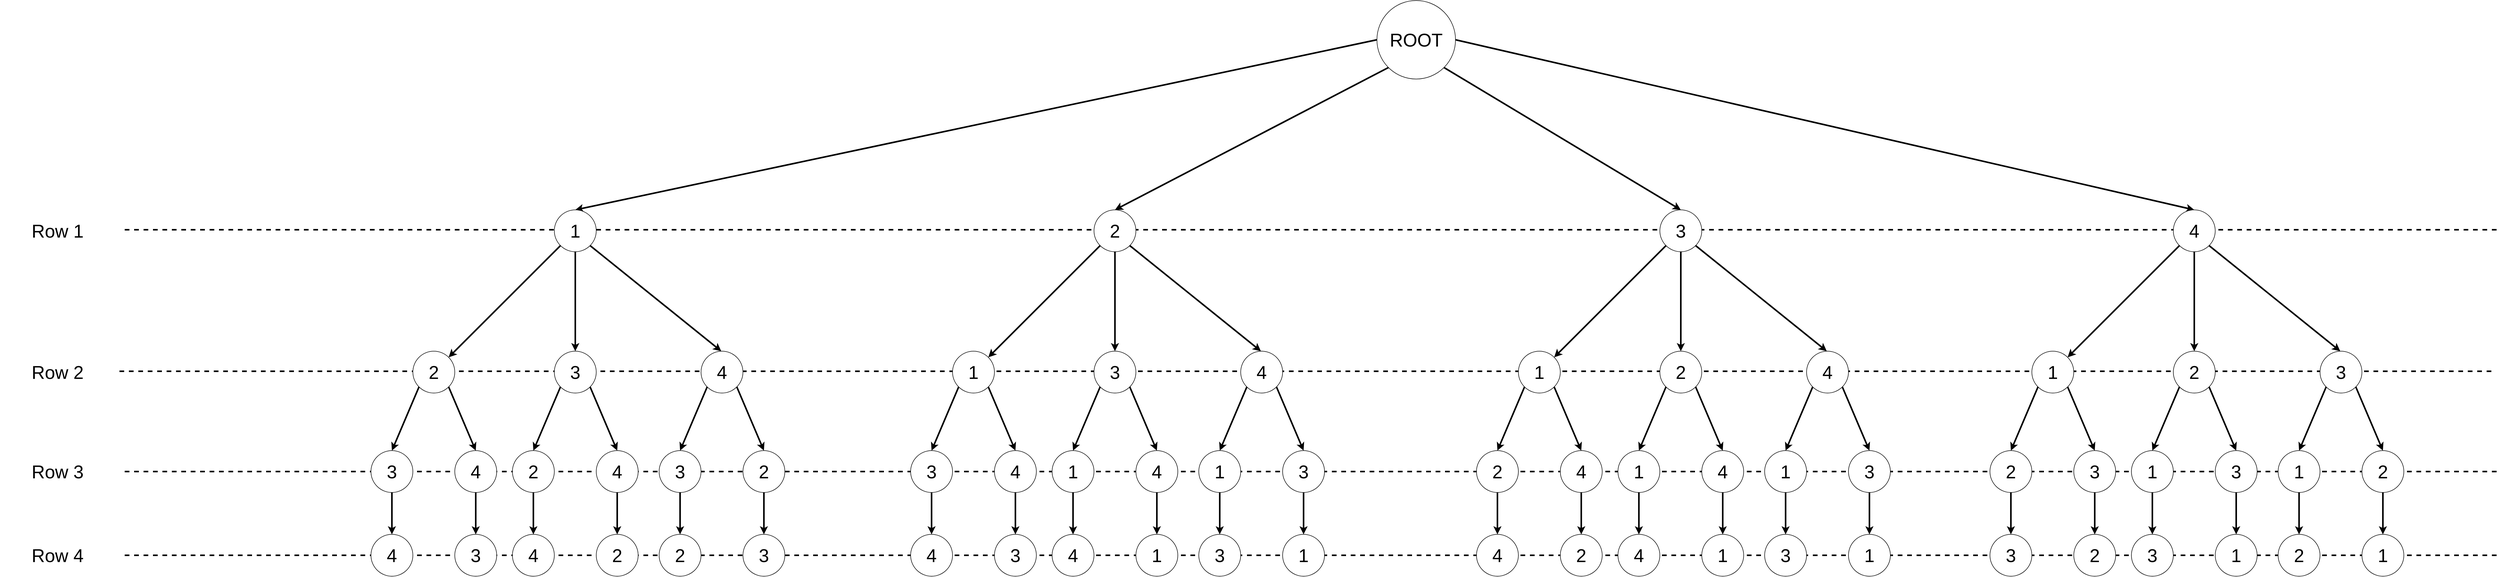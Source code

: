 <mxfile version="15.0.6" type="github">
  <diagram id="zNYDLqkDbU4kf4VKf8JR" name="Page-1">
    <mxGraphModel dx="4525" dy="2548" grid="1" gridSize="10" guides="1" tooltips="1" connect="1" arrows="1" fold="1" page="1" pageScale="1" pageWidth="850" pageHeight="1100" math="0" shadow="0">
      <root>
        <mxCell id="0" />
        <mxCell id="1" parent="0" />
        <mxCell id="mJbxCkgHBfYPzWmktXoz-30" value="" style="endArrow=classic;html=1;strokeColor=#000000;strokeWidth=3;entryX=1;entryY=0;entryDx=0;entryDy=0;exitX=0;exitY=1;exitDx=0;exitDy=0;fontStyle=0" edge="1" parent="1" source="mJbxCkgHBfYPzWmktXoz-2" target="mJbxCkgHBfYPzWmktXoz-22">
          <mxGeometry width="50" height="50" relative="1" as="geometry">
            <mxPoint x="-1200" y="330" as="sourcePoint" />
            <mxPoint x="-1260" y="350" as="targetPoint" />
          </mxGeometry>
        </mxCell>
        <mxCell id="mJbxCkgHBfYPzWmktXoz-211" value="" style="edgeStyle=orthogonalEdgeStyle;rounded=0;sketch=0;jumpStyle=none;orthogonalLoop=1;jettySize=auto;html=1;fontSize=25;strokeColor=#000000;strokeWidth=3;fontStyle=0" edge="1" parent="1" source="mJbxCkgHBfYPzWmktXoz-106" target="mJbxCkgHBfYPzWmktXoz-210">
          <mxGeometry relative="1" as="geometry" />
        </mxCell>
        <mxCell id="mJbxCkgHBfYPzWmktXoz-213" value="" style="edgeStyle=orthogonalEdgeStyle;rounded=0;sketch=0;jumpStyle=none;orthogonalLoop=1;jettySize=auto;html=1;fontSize=25;strokeColor=#000000;strokeWidth=3;fontStyle=0" edge="1" parent="1" source="mJbxCkgHBfYPzWmktXoz-107" target="mJbxCkgHBfYPzWmktXoz-212">
          <mxGeometry relative="1" as="geometry" />
        </mxCell>
        <mxCell id="mJbxCkgHBfYPzWmktXoz-108" value="" style="endArrow=classic;html=1;strokeColor=#000000;strokeWidth=3;entryX=0.5;entryY=0;entryDx=0;entryDy=0;exitX=0;exitY=1;exitDx=0;exitDy=0;fontStyle=0" edge="1" parent="1" source="mJbxCkgHBfYPzWmktXoz-22" target="mJbxCkgHBfYPzWmktXoz-106">
          <mxGeometry width="50" height="50" relative="1" as="geometry">
            <mxPoint x="-1178.284" y="328.284" as="sourcePoint" />
            <mxPoint x="-1431.716" y="541.716" as="targetPoint" />
          </mxGeometry>
        </mxCell>
        <mxCell id="mJbxCkgHBfYPzWmktXoz-109" value="" style="endArrow=classic;html=1;strokeColor=#000000;strokeWidth=3;entryX=0.5;entryY=0;entryDx=0;entryDy=0;exitX=1;exitY=1;exitDx=0;exitDy=0;fontStyle=0" edge="1" parent="1" source="mJbxCkgHBfYPzWmktXoz-22">
          <mxGeometry width="50" height="50" relative="1" as="geometry">
            <mxPoint x="-1338.284" y="588.284" as="sourcePoint" />
            <mxPoint x="-1390" y="710" as="targetPoint" />
          </mxGeometry>
        </mxCell>
        <mxCell id="mJbxCkgHBfYPzWmktXoz-215" value="" style="edgeStyle=orthogonalEdgeStyle;rounded=0;sketch=0;jumpStyle=none;orthogonalLoop=1;jettySize=auto;html=1;fontSize=25;strokeColor=#000000;strokeWidth=3;fontStyle=0" edge="1" parent="1" source="mJbxCkgHBfYPzWmktXoz-112" target="mJbxCkgHBfYPzWmktXoz-214">
          <mxGeometry relative="1" as="geometry" />
        </mxCell>
        <mxCell id="mJbxCkgHBfYPzWmktXoz-217" value="" style="edgeStyle=orthogonalEdgeStyle;rounded=0;sketch=0;jumpStyle=none;orthogonalLoop=1;jettySize=auto;html=1;fontSize=25;strokeColor=#000000;strokeWidth=3;fontStyle=0" edge="1" parent="1" source="mJbxCkgHBfYPzWmktXoz-113" target="mJbxCkgHBfYPzWmktXoz-216">
          <mxGeometry relative="1" as="geometry" />
        </mxCell>
        <mxCell id="mJbxCkgHBfYPzWmktXoz-114" value="" style="endArrow=classic;html=1;strokeColor=#000000;strokeWidth=3;entryX=0.5;entryY=0;entryDx=0;entryDy=0;exitX=0;exitY=1;exitDx=0;exitDy=0;fontStyle=0" edge="1" parent="1" source="mJbxCkgHBfYPzWmktXoz-111" target="mJbxCkgHBfYPzWmktXoz-112">
          <mxGeometry width="50" height="50" relative="1" as="geometry">
            <mxPoint x="-908.284" y="328.284" as="sourcePoint" />
            <mxPoint x="-1161.716" y="541.716" as="targetPoint" />
          </mxGeometry>
        </mxCell>
        <mxCell id="mJbxCkgHBfYPzWmktXoz-115" value="" style="endArrow=classic;html=1;strokeColor=#000000;strokeWidth=3;entryX=0.5;entryY=0;entryDx=0;entryDy=0;exitX=1;exitY=1;exitDx=0;exitDy=0;fontStyle=0" edge="1" parent="1" source="mJbxCkgHBfYPzWmktXoz-111">
          <mxGeometry width="50" height="50" relative="1" as="geometry">
            <mxPoint x="-1068.284" y="588.284" as="sourcePoint" />
            <mxPoint x="-1120" y="710" as="targetPoint" />
          </mxGeometry>
        </mxCell>
        <mxCell id="mJbxCkgHBfYPzWmktXoz-219" value="" style="edgeStyle=orthogonalEdgeStyle;rounded=0;sketch=0;jumpStyle=none;orthogonalLoop=1;jettySize=auto;html=1;fontSize=25;strokeColor=#000000;strokeWidth=3;fontStyle=0" edge="1" parent="1" source="mJbxCkgHBfYPzWmktXoz-117" target="mJbxCkgHBfYPzWmktXoz-218">
          <mxGeometry relative="1" as="geometry" />
        </mxCell>
        <mxCell id="mJbxCkgHBfYPzWmktXoz-221" value="" style="edgeStyle=orthogonalEdgeStyle;rounded=0;sketch=0;jumpStyle=none;orthogonalLoop=1;jettySize=auto;html=1;fontSize=25;strokeColor=#000000;strokeWidth=3;fontStyle=0" edge="1" parent="1" source="mJbxCkgHBfYPzWmktXoz-118" target="mJbxCkgHBfYPzWmktXoz-220">
          <mxGeometry relative="1" as="geometry" />
        </mxCell>
        <mxCell id="mJbxCkgHBfYPzWmktXoz-119" value="" style="endArrow=classic;html=1;strokeColor=#000000;strokeWidth=3;entryX=0.5;entryY=0;entryDx=0;entryDy=0;exitX=0;exitY=1;exitDx=0;exitDy=0;fontStyle=0" edge="1" parent="1" source="mJbxCkgHBfYPzWmktXoz-116" target="mJbxCkgHBfYPzWmktXoz-117">
          <mxGeometry width="50" height="50" relative="1" as="geometry">
            <mxPoint x="-628.284" y="328.284" as="sourcePoint" />
            <mxPoint x="-881.716" y="541.716" as="targetPoint" />
          </mxGeometry>
        </mxCell>
        <mxCell id="mJbxCkgHBfYPzWmktXoz-120" value="" style="endArrow=classic;html=1;strokeColor=#000000;strokeWidth=3;entryX=0.5;entryY=0;entryDx=0;entryDy=0;exitX=1;exitY=1;exitDx=0;exitDy=0;fontStyle=0" edge="1" parent="1" source="mJbxCkgHBfYPzWmktXoz-116">
          <mxGeometry width="50" height="50" relative="1" as="geometry">
            <mxPoint x="-788.284" y="588.284" as="sourcePoint" />
            <mxPoint x="-840" y="710" as="targetPoint" />
          </mxGeometry>
        </mxCell>
        <mxCell id="mJbxCkgHBfYPzWmktXoz-121" value="" style="endArrow=classic;html=1;strokeColor=#000000;strokeWidth=3;entryX=0.5;entryY=0;entryDx=0;entryDy=0;fontStyle=0" edge="1" parent="1" target="mJbxCkgHBfYPzWmktXoz-111">
          <mxGeometry width="50" height="50" relative="1" as="geometry">
            <mxPoint x="-1200" y="330" as="sourcePoint" />
            <mxPoint x="-1409.996" y="543.436" as="targetPoint" />
          </mxGeometry>
        </mxCell>
        <mxCell id="mJbxCkgHBfYPzWmktXoz-122" value="" style="endArrow=classic;html=1;strokeColor=#000000;strokeWidth=3;entryX=0.5;entryY=0;entryDx=0;entryDy=0;exitX=1;exitY=1;exitDx=0;exitDy=0;fontStyle=0" edge="1" parent="1" source="mJbxCkgHBfYPzWmktXoz-2">
          <mxGeometry width="50" height="50" relative="1" as="geometry">
            <mxPoint x="-921.43" y="330" as="sourcePoint" />
            <mxPoint x="-921.43" y="520" as="targetPoint" />
          </mxGeometry>
        </mxCell>
        <mxCell id="mJbxCkgHBfYPzWmktXoz-206" value="" style="endArrow=classic;html=1;fontSize=25;strokeColor=#000000;strokeWidth=3;exitX=0;exitY=0.5;exitDx=0;exitDy=0;entryX=0.5;entryY=0;entryDx=0;entryDy=0;fontStyle=0" edge="1" parent="1" source="mJbxCkgHBfYPzWmktXoz-1" target="mJbxCkgHBfYPzWmktXoz-2">
          <mxGeometry width="50" height="50" relative="1" as="geometry">
            <mxPoint x="-310" y="70" as="sourcePoint" />
            <mxPoint x="-260" y="20" as="targetPoint" />
          </mxGeometry>
        </mxCell>
        <mxCell id="mJbxCkgHBfYPzWmktXoz-207" value="" style="endArrow=classic;html=1;fontSize=25;strokeColor=#000000;strokeWidth=3;exitX=0;exitY=1;exitDx=0;exitDy=0;entryX=0.5;entryY=0;entryDx=0;entryDy=0;fontStyle=0" edge="1" parent="1" source="mJbxCkgHBfYPzWmktXoz-1" target="mJbxCkgHBfYPzWmktXoz-143">
          <mxGeometry width="50" height="50" relative="1" as="geometry">
            <mxPoint x="330" y="30" as="sourcePoint" />
            <mxPoint x="-1190" y="280" as="targetPoint" />
          </mxGeometry>
        </mxCell>
        <mxCell id="mJbxCkgHBfYPzWmktXoz-208" value="" style="endArrow=classic;html=1;fontSize=25;strokeColor=#000000;strokeWidth=3;exitX=1;exitY=1;exitDx=0;exitDy=0;entryX=0.5;entryY=0;entryDx=0;entryDy=0;fontStyle=0" edge="1" parent="1" source="mJbxCkgHBfYPzWmktXoz-1" target="mJbxCkgHBfYPzWmktXoz-164">
          <mxGeometry width="50" height="50" relative="1" as="geometry">
            <mxPoint x="410" y="40" as="sourcePoint" />
            <mxPoint x="-1110" y="290" as="targetPoint" />
          </mxGeometry>
        </mxCell>
        <mxCell id="mJbxCkgHBfYPzWmktXoz-209" value="" style="endArrow=classic;html=1;fontSize=25;strokeColor=#000000;strokeWidth=3;exitX=1;exitY=0.5;exitDx=0;exitDy=0;entryX=0.5;entryY=0;entryDx=0;entryDy=0;fontStyle=0" edge="1" parent="1" source="mJbxCkgHBfYPzWmktXoz-1" target="mJbxCkgHBfYPzWmktXoz-184">
          <mxGeometry width="50" height="50" relative="1" as="geometry">
            <mxPoint x="520" y="40" as="sourcePoint" />
            <mxPoint x="1360" y="140" as="targetPoint" />
          </mxGeometry>
        </mxCell>
        <mxCell id="mJbxCkgHBfYPzWmktXoz-223" value="" style="edgeStyle=orthogonalEdgeStyle;rounded=0;sketch=0;jumpStyle=none;orthogonalLoop=1;jettySize=auto;html=1;fontSize=25;strokeColor=#000000;strokeWidth=3;fontStyle=0" edge="1" parent="1" source="mJbxCkgHBfYPzWmktXoz-146" target="mJbxCkgHBfYPzWmktXoz-222">
          <mxGeometry relative="1" as="geometry" />
        </mxCell>
        <mxCell id="mJbxCkgHBfYPzWmktXoz-225" value="" style="edgeStyle=orthogonalEdgeStyle;rounded=0;sketch=0;jumpStyle=none;orthogonalLoop=1;jettySize=auto;html=1;fontSize=25;strokeColor=#000000;strokeWidth=3;fontStyle=0" edge="1" parent="1" source="mJbxCkgHBfYPzWmktXoz-147" target="mJbxCkgHBfYPzWmktXoz-224">
          <mxGeometry relative="1" as="geometry" />
        </mxCell>
        <mxCell id="mJbxCkgHBfYPzWmktXoz-227" value="" style="edgeStyle=orthogonalEdgeStyle;rounded=0;sketch=0;jumpStyle=none;orthogonalLoop=1;jettySize=auto;html=1;fontSize=25;strokeColor=#000000;strokeWidth=3;fontStyle=0" edge="1" parent="1" source="mJbxCkgHBfYPzWmktXoz-151" target="mJbxCkgHBfYPzWmktXoz-226">
          <mxGeometry relative="1" as="geometry" />
        </mxCell>
        <mxCell id="mJbxCkgHBfYPzWmktXoz-229" value="" style="edgeStyle=orthogonalEdgeStyle;rounded=0;sketch=0;jumpStyle=none;orthogonalLoop=1;jettySize=auto;html=1;fontSize=25;strokeColor=#000000;strokeWidth=3;fontStyle=0" edge="1" parent="1" source="mJbxCkgHBfYPzWmktXoz-152" target="mJbxCkgHBfYPzWmktXoz-228">
          <mxGeometry relative="1" as="geometry" />
        </mxCell>
        <mxCell id="mJbxCkgHBfYPzWmktXoz-231" value="" style="edgeStyle=orthogonalEdgeStyle;rounded=0;sketch=0;jumpStyle=none;orthogonalLoop=1;jettySize=auto;html=1;fontSize=25;strokeColor=#000000;strokeWidth=3;fontStyle=0" edge="1" parent="1" source="mJbxCkgHBfYPzWmktXoz-156" target="mJbxCkgHBfYPzWmktXoz-230">
          <mxGeometry relative="1" as="geometry" />
        </mxCell>
        <mxCell id="mJbxCkgHBfYPzWmktXoz-233" value="" style="edgeStyle=orthogonalEdgeStyle;rounded=0;sketch=0;jumpStyle=none;orthogonalLoop=1;jettySize=auto;html=1;fontSize=25;strokeColor=#000000;strokeWidth=3;fontStyle=0" edge="1" parent="1" source="mJbxCkgHBfYPzWmktXoz-157" target="mJbxCkgHBfYPzWmktXoz-232">
          <mxGeometry relative="1" as="geometry" />
        </mxCell>
        <mxCell id="mJbxCkgHBfYPzWmktXoz-235" value="" style="edgeStyle=orthogonalEdgeStyle;rounded=0;sketch=0;jumpStyle=none;orthogonalLoop=1;jettySize=auto;html=1;fontSize=25;strokeColor=#000000;strokeWidth=3;fontStyle=0" edge="1" parent="1" source="mJbxCkgHBfYPzWmktXoz-167" target="mJbxCkgHBfYPzWmktXoz-234">
          <mxGeometry relative="1" as="geometry" />
        </mxCell>
        <mxCell id="mJbxCkgHBfYPzWmktXoz-237" value="" style="edgeStyle=orthogonalEdgeStyle;rounded=0;sketch=0;jumpStyle=none;orthogonalLoop=1;jettySize=auto;html=1;fontSize=25;strokeColor=#000000;strokeWidth=3;fontStyle=0" edge="1" parent="1" source="mJbxCkgHBfYPzWmktXoz-168" target="mJbxCkgHBfYPzWmktXoz-236">
          <mxGeometry relative="1" as="geometry" />
        </mxCell>
        <mxCell id="mJbxCkgHBfYPzWmktXoz-239" value="" style="edgeStyle=orthogonalEdgeStyle;rounded=0;sketch=0;jumpStyle=none;orthogonalLoop=1;jettySize=auto;html=1;fontSize=25;strokeColor=#000000;strokeWidth=3;fontStyle=0" edge="1" parent="1" source="mJbxCkgHBfYPzWmktXoz-172" target="mJbxCkgHBfYPzWmktXoz-238">
          <mxGeometry relative="1" as="geometry" />
        </mxCell>
        <mxCell id="mJbxCkgHBfYPzWmktXoz-241" value="" style="edgeStyle=orthogonalEdgeStyle;rounded=0;sketch=0;jumpStyle=none;orthogonalLoop=1;jettySize=auto;html=1;fontSize=25;strokeColor=#000000;strokeWidth=3;fontStyle=0" edge="1" parent="1" source="mJbxCkgHBfYPzWmktXoz-173" target="mJbxCkgHBfYPzWmktXoz-240">
          <mxGeometry relative="1" as="geometry" />
        </mxCell>
        <mxCell id="mJbxCkgHBfYPzWmktXoz-243" value="" style="edgeStyle=orthogonalEdgeStyle;rounded=0;sketch=0;jumpStyle=none;orthogonalLoop=1;jettySize=auto;html=1;fontSize=25;strokeColor=#000000;strokeWidth=3;fontStyle=0" edge="1" parent="1" source="mJbxCkgHBfYPzWmktXoz-177" target="mJbxCkgHBfYPzWmktXoz-242">
          <mxGeometry relative="1" as="geometry" />
        </mxCell>
        <mxCell id="mJbxCkgHBfYPzWmktXoz-245" value="" style="edgeStyle=orthogonalEdgeStyle;rounded=0;sketch=0;jumpStyle=none;orthogonalLoop=1;jettySize=auto;html=1;fontSize=25;strokeColor=#000000;strokeWidth=3;fontStyle=0" edge="1" parent="1" source="mJbxCkgHBfYPzWmktXoz-178" target="mJbxCkgHBfYPzWmktXoz-244">
          <mxGeometry relative="1" as="geometry" />
        </mxCell>
        <mxCell id="mJbxCkgHBfYPzWmktXoz-247" value="" style="edgeStyle=orthogonalEdgeStyle;rounded=0;sketch=0;jumpStyle=none;orthogonalLoop=1;jettySize=auto;html=1;fontSize=25;strokeColor=#000000;strokeWidth=3;fontStyle=0" edge="1" parent="1" source="mJbxCkgHBfYPzWmktXoz-187" target="mJbxCkgHBfYPzWmktXoz-246">
          <mxGeometry relative="1" as="geometry" />
        </mxCell>
        <mxCell id="mJbxCkgHBfYPzWmktXoz-249" value="" style="edgeStyle=orthogonalEdgeStyle;rounded=0;sketch=0;jumpStyle=none;orthogonalLoop=1;jettySize=auto;html=1;fontSize=25;strokeColor=#000000;strokeWidth=3;fontStyle=0" edge="1" parent="1" source="mJbxCkgHBfYPzWmktXoz-188" target="mJbxCkgHBfYPzWmktXoz-248">
          <mxGeometry relative="1" as="geometry" />
        </mxCell>
        <mxCell id="mJbxCkgHBfYPzWmktXoz-251" value="" style="edgeStyle=orthogonalEdgeStyle;rounded=0;sketch=0;jumpStyle=none;orthogonalLoop=1;jettySize=auto;html=1;fontSize=25;strokeColor=#000000;strokeWidth=3;fontStyle=0" edge="1" parent="1" source="mJbxCkgHBfYPzWmktXoz-192" target="mJbxCkgHBfYPzWmktXoz-250">
          <mxGeometry relative="1" as="geometry" />
        </mxCell>
        <mxCell id="mJbxCkgHBfYPzWmktXoz-253" value="" style="edgeStyle=orthogonalEdgeStyle;rounded=0;sketch=0;jumpStyle=none;orthogonalLoop=1;jettySize=auto;html=1;fontSize=25;strokeColor=#000000;strokeWidth=3;fontStyle=0" edge="1" parent="1" source="mJbxCkgHBfYPzWmktXoz-193" target="mJbxCkgHBfYPzWmktXoz-252">
          <mxGeometry relative="1" as="geometry" />
        </mxCell>
        <mxCell id="mJbxCkgHBfYPzWmktXoz-255" value="" style="edgeStyle=orthogonalEdgeStyle;rounded=0;sketch=0;jumpStyle=none;orthogonalLoop=1;jettySize=auto;html=1;fontSize=25;strokeColor=#000000;strokeWidth=3;fontStyle=0" edge="1" parent="1" source="mJbxCkgHBfYPzWmktXoz-197" target="mJbxCkgHBfYPzWmktXoz-254">
          <mxGeometry relative="1" as="geometry" />
        </mxCell>
        <mxCell id="mJbxCkgHBfYPzWmktXoz-257" value="" style="edgeStyle=orthogonalEdgeStyle;rounded=0;sketch=0;jumpStyle=none;orthogonalLoop=1;jettySize=auto;html=1;fontSize=25;strokeColor=#000000;strokeWidth=3;fontStyle=0" edge="1" parent="1" source="mJbxCkgHBfYPzWmktXoz-198" target="mJbxCkgHBfYPzWmktXoz-256">
          <mxGeometry relative="1" as="geometry" />
        </mxCell>
        <mxCell id="mJbxCkgHBfYPzWmktXoz-274" value="" style="endArrow=none;dashed=1;html=1;fontSize=35;strokeColor=#000000;strokeWidth=3;" edge="1" parent="1">
          <mxGeometry width="50" height="50" relative="1" as="geometry">
            <mxPoint x="-2060" y="288" as="sourcePoint" />
            <mxPoint x="2470" y="288" as="targetPoint" />
          </mxGeometry>
        </mxCell>
        <mxCell id="mJbxCkgHBfYPzWmktXoz-276" value="" style="endArrow=none;dashed=1;html=1;fontSize=35;strokeColor=#000000;strokeWidth=3;" edge="1" parent="1">
          <mxGeometry width="50" height="50" relative="1" as="geometry">
            <mxPoint x="-2070" y="558.33" as="sourcePoint" />
            <mxPoint x="2460.0" y="558.33" as="targetPoint" />
          </mxGeometry>
        </mxCell>
        <mxCell id="mJbxCkgHBfYPzWmktXoz-277" value="" style="endArrow=none;dashed=1;html=1;fontSize=35;strokeColor=#000000;strokeWidth=3;" edge="1" parent="1">
          <mxGeometry width="50" height="50" relative="1" as="geometry">
            <mxPoint x="-2060" y="750" as="sourcePoint" />
            <mxPoint x="2470.0" y="750" as="targetPoint" />
          </mxGeometry>
        </mxCell>
        <mxCell id="mJbxCkgHBfYPzWmktXoz-278" value="" style="endArrow=none;dashed=1;html=1;fontSize=35;strokeColor=#000000;strokeWidth=3;" edge="1" parent="1">
          <mxGeometry width="50" height="50" relative="1" as="geometry">
            <mxPoint x="-2060" y="910.0" as="sourcePoint" />
            <mxPoint x="2470.0" y="910.0" as="targetPoint" />
          </mxGeometry>
        </mxCell>
        <mxCell id="mJbxCkgHBfYPzWmktXoz-1" value="&lt;font style=&quot;font-size: 35px;&quot;&gt;ROOT&lt;/font&gt;" style="ellipse;whiteSpace=wrap;html=1;aspect=fixed;fontSize=35;fontStyle=0" vertex="1" parent="1">
          <mxGeometry x="330" y="-150" width="150" height="150" as="geometry" />
        </mxCell>
        <mxCell id="mJbxCkgHBfYPzWmktXoz-2" value="1" style="ellipse;whiteSpace=wrap;html=1;aspect=fixed;fontSize=35;fontStyle=0" vertex="1" parent="1">
          <mxGeometry x="-1240" y="250" width="80" height="80" as="geometry" />
        </mxCell>
        <mxCell id="mJbxCkgHBfYPzWmktXoz-22" value="2" style="ellipse;whiteSpace=wrap;html=1;aspect=fixed;fontSize=35;fontStyle=0" vertex="1" parent="1">
          <mxGeometry x="-1510" y="520" width="80" height="80" as="geometry" />
        </mxCell>
        <mxCell id="mJbxCkgHBfYPzWmktXoz-106" value="3" style="ellipse;whiteSpace=wrap;html=1;aspect=fixed;fontSize=35;fontStyle=0" vertex="1" parent="1">
          <mxGeometry x="-1590" y="710" width="80" height="80" as="geometry" />
        </mxCell>
        <mxCell id="mJbxCkgHBfYPzWmktXoz-107" value="4" style="ellipse;whiteSpace=wrap;html=1;aspect=fixed;fontSize=35;fontStyle=0" vertex="1" parent="1">
          <mxGeometry x="-1430" y="710" width="80" height="80" as="geometry" />
        </mxCell>
        <mxCell id="mJbxCkgHBfYPzWmktXoz-111" value="3" style="ellipse;whiteSpace=wrap;html=1;aspect=fixed;fontSize=35;fontStyle=0" vertex="1" parent="1">
          <mxGeometry x="-1240" y="520" width="80" height="80" as="geometry" />
        </mxCell>
        <mxCell id="mJbxCkgHBfYPzWmktXoz-112" value="2" style="ellipse;whiteSpace=wrap;html=1;aspect=fixed;fontSize=35;fontStyle=0" vertex="1" parent="1">
          <mxGeometry x="-1320" y="710" width="80" height="80" as="geometry" />
        </mxCell>
        <mxCell id="mJbxCkgHBfYPzWmktXoz-113" value="4" style="ellipse;whiteSpace=wrap;html=1;aspect=fixed;fontSize=35;fontStyle=0" vertex="1" parent="1">
          <mxGeometry x="-1160" y="710" width="80" height="80" as="geometry" />
        </mxCell>
        <mxCell id="mJbxCkgHBfYPzWmktXoz-116" value="4" style="ellipse;whiteSpace=wrap;html=1;aspect=fixed;fontSize=35;fontStyle=0" vertex="1" parent="1">
          <mxGeometry x="-960" y="520" width="80" height="80" as="geometry" />
        </mxCell>
        <mxCell id="mJbxCkgHBfYPzWmktXoz-117" value="3" style="ellipse;whiteSpace=wrap;html=1;aspect=fixed;fontSize=35;fontStyle=0" vertex="1" parent="1">
          <mxGeometry x="-1040" y="710" width="80" height="80" as="geometry" />
        </mxCell>
        <mxCell id="mJbxCkgHBfYPzWmktXoz-118" value="2" style="ellipse;whiteSpace=wrap;html=1;aspect=fixed;fontSize=35;fontStyle=0" vertex="1" parent="1">
          <mxGeometry x="-880" y="710" width="80" height="80" as="geometry" />
        </mxCell>
        <mxCell id="mJbxCkgHBfYPzWmktXoz-162" value="`" style="group;fontStyle=0;fontSize=35;" vertex="1" connectable="0" parent="1">
          <mxGeometry x="-560" y="250" width="790" height="540" as="geometry" />
        </mxCell>
        <mxCell id="mJbxCkgHBfYPzWmktXoz-145" value="" style="endArrow=classic;html=1;strokeColor=#000000;strokeWidth=3;entryX=1;entryY=0;entryDx=0;entryDy=0;exitX=0;exitY=1;exitDx=0;exitDy=0;fontStyle=0" edge="1" parent="mJbxCkgHBfYPzWmktXoz-162" source="mJbxCkgHBfYPzWmktXoz-143" target="mJbxCkgHBfYPzWmktXoz-144">
          <mxGeometry width="50" height="50" relative="1" as="geometry">
            <mxPoint x="390" y="80" as="sourcePoint" />
            <mxPoint x="330" y="100" as="targetPoint" />
          </mxGeometry>
        </mxCell>
        <mxCell id="mJbxCkgHBfYPzWmktXoz-148" value="" style="endArrow=classic;html=1;strokeColor=#000000;strokeWidth=3;entryX=0.5;entryY=0;entryDx=0;entryDy=0;exitX=0;exitY=1;exitDx=0;exitDy=0;fontStyle=0" edge="1" parent="mJbxCkgHBfYPzWmktXoz-162" source="mJbxCkgHBfYPzWmktXoz-144" target="mJbxCkgHBfYPzWmktXoz-146">
          <mxGeometry width="50" height="50" relative="1" as="geometry">
            <mxPoint x="411.716" y="78.284" as="sourcePoint" />
            <mxPoint x="158.284" y="291.716" as="targetPoint" />
          </mxGeometry>
        </mxCell>
        <mxCell id="mJbxCkgHBfYPzWmktXoz-149" value="" style="endArrow=classic;html=1;strokeColor=#000000;strokeWidth=3;entryX=0.5;entryY=0;entryDx=0;entryDy=0;exitX=1;exitY=1;exitDx=0;exitDy=0;fontStyle=0" edge="1" parent="mJbxCkgHBfYPzWmktXoz-162" source="mJbxCkgHBfYPzWmktXoz-144">
          <mxGeometry width="50" height="50" relative="1" as="geometry">
            <mxPoint x="251.716" y="338.284" as="sourcePoint" />
            <mxPoint x="200" y="460" as="targetPoint" />
          </mxGeometry>
        </mxCell>
        <mxCell id="mJbxCkgHBfYPzWmktXoz-153" value="" style="endArrow=classic;html=1;strokeColor=#000000;strokeWidth=3;entryX=0.5;entryY=0;entryDx=0;entryDy=0;exitX=0;exitY=1;exitDx=0;exitDy=0;fontStyle=0" edge="1" parent="mJbxCkgHBfYPzWmktXoz-162" source="mJbxCkgHBfYPzWmktXoz-150" target="mJbxCkgHBfYPzWmktXoz-151">
          <mxGeometry width="50" height="50" relative="1" as="geometry">
            <mxPoint x="681.716" y="78.284" as="sourcePoint" />
            <mxPoint x="428.284" y="291.716" as="targetPoint" />
          </mxGeometry>
        </mxCell>
        <mxCell id="mJbxCkgHBfYPzWmktXoz-154" value="" style="endArrow=classic;html=1;strokeColor=#000000;strokeWidth=3;entryX=0.5;entryY=0;entryDx=0;entryDy=0;exitX=1;exitY=1;exitDx=0;exitDy=0;fontStyle=0" edge="1" parent="mJbxCkgHBfYPzWmktXoz-162" source="mJbxCkgHBfYPzWmktXoz-150">
          <mxGeometry width="50" height="50" relative="1" as="geometry">
            <mxPoint x="521.716" y="338.284" as="sourcePoint" />
            <mxPoint x="470" y="460" as="targetPoint" />
          </mxGeometry>
        </mxCell>
        <mxCell id="mJbxCkgHBfYPzWmktXoz-158" value="" style="endArrow=classic;html=1;strokeColor=#000000;strokeWidth=3;entryX=0.5;entryY=0;entryDx=0;entryDy=0;exitX=0;exitY=1;exitDx=0;exitDy=0;fontStyle=0" edge="1" parent="mJbxCkgHBfYPzWmktXoz-162" source="mJbxCkgHBfYPzWmktXoz-155" target="mJbxCkgHBfYPzWmktXoz-156">
          <mxGeometry width="50" height="50" relative="1" as="geometry">
            <mxPoint x="961.716" y="78.284" as="sourcePoint" />
            <mxPoint x="708.284" y="291.716" as="targetPoint" />
          </mxGeometry>
        </mxCell>
        <mxCell id="mJbxCkgHBfYPzWmktXoz-159" value="" style="endArrow=classic;html=1;strokeColor=#000000;strokeWidth=3;entryX=0.5;entryY=0;entryDx=0;entryDy=0;exitX=1;exitY=1;exitDx=0;exitDy=0;fontStyle=0" edge="1" parent="mJbxCkgHBfYPzWmktXoz-162" source="mJbxCkgHBfYPzWmktXoz-155">
          <mxGeometry width="50" height="50" relative="1" as="geometry">
            <mxPoint x="801.716" y="338.284" as="sourcePoint" />
            <mxPoint x="750" y="460" as="targetPoint" />
          </mxGeometry>
        </mxCell>
        <mxCell id="mJbxCkgHBfYPzWmktXoz-160" value="" style="endArrow=classic;html=1;strokeColor=#000000;strokeWidth=3;entryX=0.5;entryY=0;entryDx=0;entryDy=0;fontStyle=0" edge="1" parent="mJbxCkgHBfYPzWmktXoz-162" target="mJbxCkgHBfYPzWmktXoz-150">
          <mxGeometry width="50" height="50" relative="1" as="geometry">
            <mxPoint x="390" y="80" as="sourcePoint" />
            <mxPoint x="180.004" y="293.436" as="targetPoint" />
          </mxGeometry>
        </mxCell>
        <mxCell id="mJbxCkgHBfYPzWmktXoz-161" value="" style="endArrow=classic;html=1;strokeColor=#000000;strokeWidth=3;entryX=0.5;entryY=0;entryDx=0;entryDy=0;exitX=1;exitY=1;exitDx=0;exitDy=0;fontStyle=0" edge="1" parent="mJbxCkgHBfYPzWmktXoz-162" source="mJbxCkgHBfYPzWmktXoz-143">
          <mxGeometry width="50" height="50" relative="1" as="geometry">
            <mxPoint x="668.57" y="80" as="sourcePoint" />
            <mxPoint x="668.57" y="270" as="targetPoint" />
          </mxGeometry>
        </mxCell>
        <mxCell id="mJbxCkgHBfYPzWmktXoz-143" value="2" style="ellipse;whiteSpace=wrap;html=1;aspect=fixed;fontSize=35;fontStyle=0" vertex="1" parent="mJbxCkgHBfYPzWmktXoz-162">
          <mxGeometry x="350" width="80" height="80" as="geometry" />
        </mxCell>
        <mxCell id="mJbxCkgHBfYPzWmktXoz-144" value="1" style="ellipse;whiteSpace=wrap;html=1;aspect=fixed;fontSize=35;fontStyle=0" vertex="1" parent="mJbxCkgHBfYPzWmktXoz-162">
          <mxGeometry x="80" y="270" width="80" height="80" as="geometry" />
        </mxCell>
        <mxCell id="mJbxCkgHBfYPzWmktXoz-146" value="3" style="ellipse;whiteSpace=wrap;html=1;aspect=fixed;fontSize=35;fontStyle=0" vertex="1" parent="mJbxCkgHBfYPzWmktXoz-162">
          <mxGeometry y="460" width="80" height="80" as="geometry" />
        </mxCell>
        <mxCell id="mJbxCkgHBfYPzWmktXoz-147" value="4" style="ellipse;whiteSpace=wrap;html=1;aspect=fixed;fontSize=35;fontStyle=0" vertex="1" parent="mJbxCkgHBfYPzWmktXoz-162">
          <mxGeometry x="160" y="460" width="80" height="80" as="geometry" />
        </mxCell>
        <mxCell id="mJbxCkgHBfYPzWmktXoz-150" value="3" style="ellipse;whiteSpace=wrap;html=1;aspect=fixed;fontSize=35;fontStyle=0" vertex="1" parent="mJbxCkgHBfYPzWmktXoz-162">
          <mxGeometry x="350" y="270" width="80" height="80" as="geometry" />
        </mxCell>
        <mxCell id="mJbxCkgHBfYPzWmktXoz-151" value="1" style="ellipse;whiteSpace=wrap;html=1;aspect=fixed;fontSize=35;fontStyle=0" vertex="1" parent="mJbxCkgHBfYPzWmktXoz-162">
          <mxGeometry x="270" y="460" width="80" height="80" as="geometry" />
        </mxCell>
        <mxCell id="mJbxCkgHBfYPzWmktXoz-152" value="4" style="ellipse;whiteSpace=wrap;html=1;aspect=fixed;fontSize=35;fontStyle=0" vertex="1" parent="mJbxCkgHBfYPzWmktXoz-162">
          <mxGeometry x="430" y="460" width="80" height="80" as="geometry" />
        </mxCell>
        <mxCell id="mJbxCkgHBfYPzWmktXoz-155" value="4" style="ellipse;whiteSpace=wrap;html=1;aspect=fixed;fontSize=35;fontStyle=0" vertex="1" parent="mJbxCkgHBfYPzWmktXoz-162">
          <mxGeometry x="630" y="270" width="80" height="80" as="geometry" />
        </mxCell>
        <mxCell id="mJbxCkgHBfYPzWmktXoz-156" value="1" style="ellipse;whiteSpace=wrap;html=1;aspect=fixed;fontSize=35;fontStyle=0" vertex="1" parent="mJbxCkgHBfYPzWmktXoz-162">
          <mxGeometry x="550" y="460" width="80" height="80" as="geometry" />
        </mxCell>
        <mxCell id="mJbxCkgHBfYPzWmktXoz-157" value="3" style="ellipse;whiteSpace=wrap;html=1;aspect=fixed;fontSize=35;fontStyle=0" vertex="1" parent="mJbxCkgHBfYPzWmktXoz-162">
          <mxGeometry x="710" y="460" width="80" height="80" as="geometry" />
        </mxCell>
        <mxCell id="mJbxCkgHBfYPzWmktXoz-203" value="" style="group;fontSize=35;fontStyle=0" vertex="1" connectable="0" parent="1">
          <mxGeometry x="520" y="250" width="1770" height="540" as="geometry" />
        </mxCell>
        <mxCell id="mJbxCkgHBfYPzWmktXoz-166" value="" style="endArrow=classic;html=1;strokeColor=#000000;strokeWidth=3;entryX=1;entryY=0;entryDx=0;entryDy=0;exitX=0;exitY=1;exitDx=0;exitDy=0;fontStyle=0" edge="1" parent="mJbxCkgHBfYPzWmktXoz-203" source="mJbxCkgHBfYPzWmktXoz-164" target="mJbxCkgHBfYPzWmktXoz-165">
          <mxGeometry width="50" height="50" relative="1" as="geometry">
            <mxPoint x="390" y="80" as="sourcePoint" />
            <mxPoint x="330" y="100" as="targetPoint" />
          </mxGeometry>
        </mxCell>
        <mxCell id="mJbxCkgHBfYPzWmktXoz-169" value="" style="endArrow=classic;html=1;strokeColor=#000000;strokeWidth=3;entryX=0.5;entryY=0;entryDx=0;entryDy=0;exitX=0;exitY=1;exitDx=0;exitDy=0;fontStyle=0" edge="1" parent="mJbxCkgHBfYPzWmktXoz-203" source="mJbxCkgHBfYPzWmktXoz-165" target="mJbxCkgHBfYPzWmktXoz-167">
          <mxGeometry width="50" height="50" relative="1" as="geometry">
            <mxPoint x="411.716" y="78.284" as="sourcePoint" />
            <mxPoint x="158.284" y="291.716" as="targetPoint" />
          </mxGeometry>
        </mxCell>
        <mxCell id="mJbxCkgHBfYPzWmktXoz-170" value="" style="endArrow=classic;html=1;strokeColor=#000000;strokeWidth=3;entryX=0.5;entryY=0;entryDx=0;entryDy=0;exitX=1;exitY=1;exitDx=0;exitDy=0;fontStyle=0" edge="1" parent="mJbxCkgHBfYPzWmktXoz-203" source="mJbxCkgHBfYPzWmktXoz-165">
          <mxGeometry width="50" height="50" relative="1" as="geometry">
            <mxPoint x="251.716" y="338.284" as="sourcePoint" />
            <mxPoint x="200" y="460" as="targetPoint" />
          </mxGeometry>
        </mxCell>
        <mxCell id="mJbxCkgHBfYPzWmktXoz-174" value="" style="endArrow=classic;html=1;strokeColor=#000000;strokeWidth=3;entryX=0.5;entryY=0;entryDx=0;entryDy=0;exitX=0;exitY=1;exitDx=0;exitDy=0;fontStyle=0" edge="1" parent="mJbxCkgHBfYPzWmktXoz-203" source="mJbxCkgHBfYPzWmktXoz-171" target="mJbxCkgHBfYPzWmktXoz-172">
          <mxGeometry width="50" height="50" relative="1" as="geometry">
            <mxPoint x="681.716" y="78.284" as="sourcePoint" />
            <mxPoint x="428.284" y="291.716" as="targetPoint" />
          </mxGeometry>
        </mxCell>
        <mxCell id="mJbxCkgHBfYPzWmktXoz-175" value="" style="endArrow=classic;html=1;strokeColor=#000000;strokeWidth=3;entryX=0.5;entryY=0;entryDx=0;entryDy=0;exitX=1;exitY=1;exitDx=0;exitDy=0;fontStyle=0" edge="1" parent="mJbxCkgHBfYPzWmktXoz-203" source="mJbxCkgHBfYPzWmktXoz-171">
          <mxGeometry width="50" height="50" relative="1" as="geometry">
            <mxPoint x="521.716" y="338.284" as="sourcePoint" />
            <mxPoint x="470" y="460" as="targetPoint" />
          </mxGeometry>
        </mxCell>
        <mxCell id="mJbxCkgHBfYPzWmktXoz-179" value="" style="endArrow=classic;html=1;strokeColor=#000000;strokeWidth=3;entryX=0.5;entryY=0;entryDx=0;entryDy=0;exitX=0;exitY=1;exitDx=0;exitDy=0;fontStyle=0" edge="1" parent="mJbxCkgHBfYPzWmktXoz-203" source="mJbxCkgHBfYPzWmktXoz-176" target="mJbxCkgHBfYPzWmktXoz-177">
          <mxGeometry width="50" height="50" relative="1" as="geometry">
            <mxPoint x="961.716" y="78.284" as="sourcePoint" />
            <mxPoint x="708.284" y="291.716" as="targetPoint" />
          </mxGeometry>
        </mxCell>
        <mxCell id="mJbxCkgHBfYPzWmktXoz-180" value="" style="endArrow=classic;html=1;strokeColor=#000000;strokeWidth=3;entryX=0.5;entryY=0;entryDx=0;entryDy=0;exitX=1;exitY=1;exitDx=0;exitDy=0;fontStyle=0" edge="1" parent="mJbxCkgHBfYPzWmktXoz-203" source="mJbxCkgHBfYPzWmktXoz-176">
          <mxGeometry width="50" height="50" relative="1" as="geometry">
            <mxPoint x="801.716" y="338.284" as="sourcePoint" />
            <mxPoint x="750" y="460" as="targetPoint" />
          </mxGeometry>
        </mxCell>
        <mxCell id="mJbxCkgHBfYPzWmktXoz-181" value="" style="endArrow=classic;html=1;strokeColor=#000000;strokeWidth=3;entryX=0.5;entryY=0;entryDx=0;entryDy=0;fontStyle=0" edge="1" parent="mJbxCkgHBfYPzWmktXoz-203" target="mJbxCkgHBfYPzWmktXoz-171">
          <mxGeometry width="50" height="50" relative="1" as="geometry">
            <mxPoint x="390" y="80" as="sourcePoint" />
            <mxPoint x="180.004" y="293.436" as="targetPoint" />
          </mxGeometry>
        </mxCell>
        <mxCell id="mJbxCkgHBfYPzWmktXoz-182" value="" style="endArrow=classic;html=1;strokeColor=#000000;strokeWidth=3;entryX=0.5;entryY=0;entryDx=0;entryDy=0;exitX=1;exitY=1;exitDx=0;exitDy=0;fontStyle=0" edge="1" parent="mJbxCkgHBfYPzWmktXoz-203" source="mJbxCkgHBfYPzWmktXoz-164">
          <mxGeometry width="50" height="50" relative="1" as="geometry">
            <mxPoint x="668.57" y="80" as="sourcePoint" />
            <mxPoint x="668.57" y="270" as="targetPoint" />
          </mxGeometry>
        </mxCell>
        <mxCell id="mJbxCkgHBfYPzWmktXoz-164" value="3" style="ellipse;whiteSpace=wrap;html=1;aspect=fixed;fontSize=35;fontStyle=0" vertex="1" parent="mJbxCkgHBfYPzWmktXoz-203">
          <mxGeometry x="350" width="80" height="80" as="geometry" />
        </mxCell>
        <mxCell id="mJbxCkgHBfYPzWmktXoz-165" value="1" style="ellipse;whiteSpace=wrap;html=1;aspect=fixed;fontSize=35;fontStyle=0" vertex="1" parent="mJbxCkgHBfYPzWmktXoz-203">
          <mxGeometry x="80" y="270" width="80" height="80" as="geometry" />
        </mxCell>
        <mxCell id="mJbxCkgHBfYPzWmktXoz-167" value="2" style="ellipse;whiteSpace=wrap;html=1;aspect=fixed;fontSize=35;fontStyle=0" vertex="1" parent="mJbxCkgHBfYPzWmktXoz-203">
          <mxGeometry y="460" width="80" height="80" as="geometry" />
        </mxCell>
        <mxCell id="mJbxCkgHBfYPzWmktXoz-168" value="4" style="ellipse;whiteSpace=wrap;html=1;aspect=fixed;fontSize=35;fontStyle=0" vertex="1" parent="mJbxCkgHBfYPzWmktXoz-203">
          <mxGeometry x="160" y="460" width="80" height="80" as="geometry" />
        </mxCell>
        <mxCell id="mJbxCkgHBfYPzWmktXoz-171" value="2" style="ellipse;whiteSpace=wrap;html=1;aspect=fixed;fontSize=35;fontStyle=0" vertex="1" parent="mJbxCkgHBfYPzWmktXoz-203">
          <mxGeometry x="350" y="270" width="80" height="80" as="geometry" />
        </mxCell>
        <mxCell id="mJbxCkgHBfYPzWmktXoz-172" value="1" style="ellipse;whiteSpace=wrap;html=1;aspect=fixed;fontSize=35;fontStyle=0" vertex="1" parent="mJbxCkgHBfYPzWmktXoz-203">
          <mxGeometry x="270" y="460" width="80" height="80" as="geometry" />
        </mxCell>
        <mxCell id="mJbxCkgHBfYPzWmktXoz-173" value="4" style="ellipse;whiteSpace=wrap;html=1;aspect=fixed;fontSize=35;fontStyle=0" vertex="1" parent="mJbxCkgHBfYPzWmktXoz-203">
          <mxGeometry x="430" y="460" width="80" height="80" as="geometry" />
        </mxCell>
        <mxCell id="mJbxCkgHBfYPzWmktXoz-176" value="4" style="ellipse;whiteSpace=wrap;html=1;aspect=fixed;fontSize=35;fontStyle=0" vertex="1" parent="mJbxCkgHBfYPzWmktXoz-203">
          <mxGeometry x="630" y="270" width="80" height="80" as="geometry" />
        </mxCell>
        <mxCell id="mJbxCkgHBfYPzWmktXoz-177" value="1" style="ellipse;whiteSpace=wrap;html=1;aspect=fixed;fontSize=35;fontStyle=0" vertex="1" parent="mJbxCkgHBfYPzWmktXoz-203">
          <mxGeometry x="550" y="460" width="80" height="80" as="geometry" />
        </mxCell>
        <mxCell id="mJbxCkgHBfYPzWmktXoz-178" value="3" style="ellipse;whiteSpace=wrap;html=1;aspect=fixed;fontSize=35;fontStyle=0" vertex="1" parent="mJbxCkgHBfYPzWmktXoz-203">
          <mxGeometry x="710" y="460" width="80" height="80" as="geometry" />
        </mxCell>
        <mxCell id="mJbxCkgHBfYPzWmktXoz-183" value="" style="group;fontStyle=0;fontSize=35;" vertex="1" connectable="0" parent="mJbxCkgHBfYPzWmktXoz-203">
          <mxGeometry x="980" width="790" height="540" as="geometry" />
        </mxCell>
        <mxCell id="mJbxCkgHBfYPzWmktXoz-186" value="" style="endArrow=classic;html=1;strokeColor=#000000;strokeWidth=3;entryX=1;entryY=0;entryDx=0;entryDy=0;exitX=0;exitY=1;exitDx=0;exitDy=0;fontStyle=0" edge="1" parent="mJbxCkgHBfYPzWmktXoz-183" source="mJbxCkgHBfYPzWmktXoz-184" target="mJbxCkgHBfYPzWmktXoz-185">
          <mxGeometry width="50" height="50" relative="1" as="geometry">
            <mxPoint x="390" y="80" as="sourcePoint" />
            <mxPoint x="330" y="100" as="targetPoint" />
          </mxGeometry>
        </mxCell>
        <mxCell id="mJbxCkgHBfYPzWmktXoz-189" value="" style="endArrow=classic;html=1;strokeColor=#000000;strokeWidth=3;entryX=0.5;entryY=0;entryDx=0;entryDy=0;exitX=0;exitY=1;exitDx=0;exitDy=0;fontStyle=0" edge="1" parent="mJbxCkgHBfYPzWmktXoz-183" source="mJbxCkgHBfYPzWmktXoz-185" target="mJbxCkgHBfYPzWmktXoz-187">
          <mxGeometry width="50" height="50" relative="1" as="geometry">
            <mxPoint x="411.716" y="78.284" as="sourcePoint" />
            <mxPoint x="158.284" y="291.716" as="targetPoint" />
          </mxGeometry>
        </mxCell>
        <mxCell id="mJbxCkgHBfYPzWmktXoz-190" value="" style="endArrow=classic;html=1;strokeColor=#000000;strokeWidth=3;entryX=0.5;entryY=0;entryDx=0;entryDy=0;exitX=1;exitY=1;exitDx=0;exitDy=0;fontStyle=0" edge="1" parent="mJbxCkgHBfYPzWmktXoz-183" source="mJbxCkgHBfYPzWmktXoz-185">
          <mxGeometry width="50" height="50" relative="1" as="geometry">
            <mxPoint x="251.716" y="338.284" as="sourcePoint" />
            <mxPoint x="200" y="460" as="targetPoint" />
          </mxGeometry>
        </mxCell>
        <mxCell id="mJbxCkgHBfYPzWmktXoz-194" value="" style="endArrow=classic;html=1;strokeColor=#000000;strokeWidth=3;entryX=0.5;entryY=0;entryDx=0;entryDy=0;exitX=0;exitY=1;exitDx=0;exitDy=0;fontStyle=0" edge="1" parent="mJbxCkgHBfYPzWmktXoz-183" source="mJbxCkgHBfYPzWmktXoz-191" target="mJbxCkgHBfYPzWmktXoz-192">
          <mxGeometry width="50" height="50" relative="1" as="geometry">
            <mxPoint x="681.716" y="78.284" as="sourcePoint" />
            <mxPoint x="428.284" y="291.716" as="targetPoint" />
          </mxGeometry>
        </mxCell>
        <mxCell id="mJbxCkgHBfYPzWmktXoz-195" value="" style="endArrow=classic;html=1;strokeColor=#000000;strokeWidth=3;entryX=0.5;entryY=0;entryDx=0;entryDy=0;exitX=1;exitY=1;exitDx=0;exitDy=0;fontStyle=0" edge="1" parent="mJbxCkgHBfYPzWmktXoz-183" source="mJbxCkgHBfYPzWmktXoz-191">
          <mxGeometry width="50" height="50" relative="1" as="geometry">
            <mxPoint x="521.716" y="338.284" as="sourcePoint" />
            <mxPoint x="470" y="460" as="targetPoint" />
          </mxGeometry>
        </mxCell>
        <mxCell id="mJbxCkgHBfYPzWmktXoz-199" value="" style="endArrow=classic;html=1;strokeColor=#000000;strokeWidth=3;entryX=0.5;entryY=0;entryDx=0;entryDy=0;exitX=0;exitY=1;exitDx=0;exitDy=0;fontStyle=0" edge="1" parent="mJbxCkgHBfYPzWmktXoz-183" source="mJbxCkgHBfYPzWmktXoz-196" target="mJbxCkgHBfYPzWmktXoz-197">
          <mxGeometry width="50" height="50" relative="1" as="geometry">
            <mxPoint x="961.716" y="78.284" as="sourcePoint" />
            <mxPoint x="708.284" y="291.716" as="targetPoint" />
          </mxGeometry>
        </mxCell>
        <mxCell id="mJbxCkgHBfYPzWmktXoz-200" value="" style="endArrow=classic;html=1;strokeColor=#000000;strokeWidth=3;entryX=0.5;entryY=0;entryDx=0;entryDy=0;exitX=1;exitY=1;exitDx=0;exitDy=0;fontStyle=0" edge="1" parent="mJbxCkgHBfYPzWmktXoz-183" source="mJbxCkgHBfYPzWmktXoz-196">
          <mxGeometry width="50" height="50" relative="1" as="geometry">
            <mxPoint x="801.716" y="338.284" as="sourcePoint" />
            <mxPoint x="750" y="460" as="targetPoint" />
          </mxGeometry>
        </mxCell>
        <mxCell id="mJbxCkgHBfYPzWmktXoz-201" value="" style="endArrow=classic;html=1;strokeColor=#000000;strokeWidth=3;entryX=0.5;entryY=0;entryDx=0;entryDy=0;fontStyle=0" edge="1" parent="mJbxCkgHBfYPzWmktXoz-183" target="mJbxCkgHBfYPzWmktXoz-191">
          <mxGeometry width="50" height="50" relative="1" as="geometry">
            <mxPoint x="390" y="80" as="sourcePoint" />
            <mxPoint x="180.004" y="293.436" as="targetPoint" />
          </mxGeometry>
        </mxCell>
        <mxCell id="mJbxCkgHBfYPzWmktXoz-202" value="" style="endArrow=classic;html=1;strokeColor=#000000;strokeWidth=3;entryX=0.5;entryY=0;entryDx=0;entryDy=0;exitX=1;exitY=1;exitDx=0;exitDy=0;fontStyle=0" edge="1" parent="mJbxCkgHBfYPzWmktXoz-183" source="mJbxCkgHBfYPzWmktXoz-184">
          <mxGeometry width="50" height="50" relative="1" as="geometry">
            <mxPoint x="668.57" y="80" as="sourcePoint" />
            <mxPoint x="668.57" y="270" as="targetPoint" />
          </mxGeometry>
        </mxCell>
        <mxCell id="mJbxCkgHBfYPzWmktXoz-184" value="4" style="ellipse;whiteSpace=wrap;html=1;aspect=fixed;fontSize=35;fontStyle=0" vertex="1" parent="mJbxCkgHBfYPzWmktXoz-183">
          <mxGeometry x="350" width="80" height="80" as="geometry" />
        </mxCell>
        <mxCell id="mJbxCkgHBfYPzWmktXoz-185" value="1" style="ellipse;whiteSpace=wrap;html=1;aspect=fixed;fontSize=35;fontStyle=0" vertex="1" parent="mJbxCkgHBfYPzWmktXoz-183">
          <mxGeometry x="80" y="270" width="80" height="80" as="geometry" />
        </mxCell>
        <mxCell id="mJbxCkgHBfYPzWmktXoz-187" value="2" style="ellipse;whiteSpace=wrap;html=1;aspect=fixed;fontSize=35;fontStyle=0" vertex="1" parent="mJbxCkgHBfYPzWmktXoz-183">
          <mxGeometry y="460" width="80" height="80" as="geometry" />
        </mxCell>
        <mxCell id="mJbxCkgHBfYPzWmktXoz-188" value="3" style="ellipse;whiteSpace=wrap;html=1;aspect=fixed;fontSize=35;fontStyle=0" vertex="1" parent="mJbxCkgHBfYPzWmktXoz-183">
          <mxGeometry x="160" y="460" width="80" height="80" as="geometry" />
        </mxCell>
        <mxCell id="mJbxCkgHBfYPzWmktXoz-191" value="2" style="ellipse;whiteSpace=wrap;html=1;aspect=fixed;fontSize=35;fontStyle=0" vertex="1" parent="mJbxCkgHBfYPzWmktXoz-183">
          <mxGeometry x="350" y="270" width="80" height="80" as="geometry" />
        </mxCell>
        <mxCell id="mJbxCkgHBfYPzWmktXoz-192" value="1" style="ellipse;whiteSpace=wrap;html=1;aspect=fixed;fontSize=35;fontStyle=0" vertex="1" parent="mJbxCkgHBfYPzWmktXoz-183">
          <mxGeometry x="270" y="460" width="80" height="80" as="geometry" />
        </mxCell>
        <mxCell id="mJbxCkgHBfYPzWmktXoz-193" value="3" style="ellipse;whiteSpace=wrap;html=1;aspect=fixed;fontSize=35;fontStyle=0" vertex="1" parent="mJbxCkgHBfYPzWmktXoz-183">
          <mxGeometry x="430" y="460" width="80" height="80" as="geometry" />
        </mxCell>
        <mxCell id="mJbxCkgHBfYPzWmktXoz-196" value="3" style="ellipse;whiteSpace=wrap;html=1;aspect=fixed;fontSize=35;fontStyle=0" vertex="1" parent="mJbxCkgHBfYPzWmktXoz-183">
          <mxGeometry x="630" y="270" width="80" height="80" as="geometry" />
        </mxCell>
        <mxCell id="mJbxCkgHBfYPzWmktXoz-197" value="1" style="ellipse;whiteSpace=wrap;html=1;aspect=fixed;fontSize=35;fontStyle=0" vertex="1" parent="mJbxCkgHBfYPzWmktXoz-183">
          <mxGeometry x="550" y="460" width="80" height="80" as="geometry" />
        </mxCell>
        <mxCell id="mJbxCkgHBfYPzWmktXoz-198" value="2" style="ellipse;whiteSpace=wrap;html=1;aspect=fixed;fontSize=35;fontStyle=0" vertex="1" parent="mJbxCkgHBfYPzWmktXoz-183">
          <mxGeometry x="710" y="460" width="80" height="80" as="geometry" />
        </mxCell>
        <mxCell id="mJbxCkgHBfYPzWmktXoz-210" value="4" style="ellipse;whiteSpace=wrap;html=1;aspect=fixed;fontSize=35;fontStyle=0" vertex="1" parent="1">
          <mxGeometry x="-1590" y="870" width="80" height="80" as="geometry" />
        </mxCell>
        <mxCell id="mJbxCkgHBfYPzWmktXoz-212" value="3" style="ellipse;whiteSpace=wrap;html=1;aspect=fixed;fontSize=35;fontStyle=0" vertex="1" parent="1">
          <mxGeometry x="-1430" y="870" width="80" height="80" as="geometry" />
        </mxCell>
        <mxCell id="mJbxCkgHBfYPzWmktXoz-214" value="4" style="ellipse;whiteSpace=wrap;html=1;aspect=fixed;fontSize=35;fontStyle=0" vertex="1" parent="1">
          <mxGeometry x="-1320" y="870" width="80" height="80" as="geometry" />
        </mxCell>
        <mxCell id="mJbxCkgHBfYPzWmktXoz-216" value="2" style="ellipse;whiteSpace=wrap;html=1;aspect=fixed;fontSize=35;fontStyle=0" vertex="1" parent="1">
          <mxGeometry x="-1160" y="870" width="80" height="80" as="geometry" />
        </mxCell>
        <mxCell id="mJbxCkgHBfYPzWmktXoz-218" value="2" style="ellipse;whiteSpace=wrap;html=1;aspect=fixed;fontSize=35;fontStyle=0" vertex="1" parent="1">
          <mxGeometry x="-1040" y="870" width="80" height="80" as="geometry" />
        </mxCell>
        <mxCell id="mJbxCkgHBfYPzWmktXoz-220" value="3" style="ellipse;whiteSpace=wrap;html=1;aspect=fixed;fontSize=35;fontStyle=0" vertex="1" parent="1">
          <mxGeometry x="-880" y="870" width="80" height="80" as="geometry" />
        </mxCell>
        <mxCell id="mJbxCkgHBfYPzWmktXoz-222" value="4" style="ellipse;whiteSpace=wrap;html=1;aspect=fixed;fontSize=35;fontStyle=0" vertex="1" parent="1">
          <mxGeometry x="-560" y="870" width="80" height="80" as="geometry" />
        </mxCell>
        <mxCell id="mJbxCkgHBfYPzWmktXoz-224" value="3" style="ellipse;whiteSpace=wrap;html=1;aspect=fixed;fontSize=35;fontStyle=0" vertex="1" parent="1">
          <mxGeometry x="-400" y="870" width="80" height="80" as="geometry" />
        </mxCell>
        <mxCell id="mJbxCkgHBfYPzWmktXoz-226" value="4" style="ellipse;whiteSpace=wrap;html=1;aspect=fixed;fontSize=35;fontStyle=0" vertex="1" parent="1">
          <mxGeometry x="-290" y="870" width="80" height="80" as="geometry" />
        </mxCell>
        <mxCell id="mJbxCkgHBfYPzWmktXoz-228" value="1" style="ellipse;whiteSpace=wrap;html=1;aspect=fixed;fontSize=35;fontStyle=0" vertex="1" parent="1">
          <mxGeometry x="-130" y="870" width="80" height="80" as="geometry" />
        </mxCell>
        <mxCell id="mJbxCkgHBfYPzWmktXoz-230" value="3" style="ellipse;whiteSpace=wrap;html=1;aspect=fixed;fontSize=35;fontStyle=0" vertex="1" parent="1">
          <mxGeometry x="-10" y="870" width="80" height="80" as="geometry" />
        </mxCell>
        <mxCell id="mJbxCkgHBfYPzWmktXoz-232" value="1" style="ellipse;whiteSpace=wrap;html=1;aspect=fixed;fontSize=35;fontStyle=0" vertex="1" parent="1">
          <mxGeometry x="150" y="870" width="80" height="80" as="geometry" />
        </mxCell>
        <mxCell id="mJbxCkgHBfYPzWmktXoz-234" value="4" style="ellipse;whiteSpace=wrap;html=1;aspect=fixed;fontSize=35;fontStyle=0" vertex="1" parent="1">
          <mxGeometry x="520" y="870" width="80" height="80" as="geometry" />
        </mxCell>
        <mxCell id="mJbxCkgHBfYPzWmktXoz-236" value="2" style="ellipse;whiteSpace=wrap;html=1;aspect=fixed;fontSize=35;fontStyle=0" vertex="1" parent="1">
          <mxGeometry x="680" y="870" width="80" height="80" as="geometry" />
        </mxCell>
        <mxCell id="mJbxCkgHBfYPzWmktXoz-238" value="4" style="ellipse;whiteSpace=wrap;html=1;aspect=fixed;fontSize=35;fontStyle=0" vertex="1" parent="1">
          <mxGeometry x="790" y="870" width="80" height="80" as="geometry" />
        </mxCell>
        <mxCell id="mJbxCkgHBfYPzWmktXoz-240" value="1" style="ellipse;whiteSpace=wrap;html=1;aspect=fixed;fontSize=35;fontStyle=0" vertex="1" parent="1">
          <mxGeometry x="950" y="870" width="80" height="80" as="geometry" />
        </mxCell>
        <mxCell id="mJbxCkgHBfYPzWmktXoz-242" value="3" style="ellipse;whiteSpace=wrap;html=1;aspect=fixed;fontSize=35;fontStyle=0" vertex="1" parent="1">
          <mxGeometry x="1070" y="870" width="80" height="80" as="geometry" />
        </mxCell>
        <mxCell id="mJbxCkgHBfYPzWmktXoz-244" value="1" style="ellipse;whiteSpace=wrap;html=1;aspect=fixed;fontSize=35;fontStyle=0" vertex="1" parent="1">
          <mxGeometry x="1230" y="870" width="80" height="80" as="geometry" />
        </mxCell>
        <mxCell id="mJbxCkgHBfYPzWmktXoz-246" value="3" style="ellipse;whiteSpace=wrap;html=1;aspect=fixed;fontSize=35;fontStyle=0" vertex="1" parent="1">
          <mxGeometry x="1500" y="870" width="80" height="80" as="geometry" />
        </mxCell>
        <mxCell id="mJbxCkgHBfYPzWmktXoz-248" value="2" style="ellipse;whiteSpace=wrap;html=1;aspect=fixed;fontSize=35;fontStyle=0" vertex="1" parent="1">
          <mxGeometry x="1660" y="870" width="80" height="80" as="geometry" />
        </mxCell>
        <mxCell id="mJbxCkgHBfYPzWmktXoz-250" value="3" style="ellipse;whiteSpace=wrap;html=1;aspect=fixed;fontSize=35;fontStyle=0" vertex="1" parent="1">
          <mxGeometry x="1770" y="870" width="80" height="80" as="geometry" />
        </mxCell>
        <mxCell id="mJbxCkgHBfYPzWmktXoz-252" value="1" style="ellipse;whiteSpace=wrap;html=1;aspect=fixed;fontSize=35;fontStyle=0" vertex="1" parent="1">
          <mxGeometry x="1930" y="870" width="80" height="80" as="geometry" />
        </mxCell>
        <mxCell id="mJbxCkgHBfYPzWmktXoz-254" value="2" style="ellipse;whiteSpace=wrap;html=1;aspect=fixed;fontSize=35;fontStyle=0" vertex="1" parent="1">
          <mxGeometry x="2050" y="870" width="80" height="80" as="geometry" />
        </mxCell>
        <mxCell id="mJbxCkgHBfYPzWmktXoz-256" value="1" style="ellipse;whiteSpace=wrap;html=1;aspect=fixed;fontSize=35;fontStyle=0" vertex="1" parent="1">
          <mxGeometry x="2210" y="870" width="80" height="80" as="geometry" />
        </mxCell>
        <mxCell id="mJbxCkgHBfYPzWmktXoz-295" value="Row 1" style="text;html=1;strokeColor=none;fillColor=none;align=center;verticalAlign=middle;whiteSpace=wrap;rounded=0;fontSize=35;opacity=0;" vertex="1" parent="1">
          <mxGeometry x="-2298" y="280" width="220" height="20" as="geometry" />
        </mxCell>
        <mxCell id="mJbxCkgHBfYPzWmktXoz-296" value="Row 2" style="text;html=1;strokeColor=none;fillColor=none;align=center;verticalAlign=middle;whiteSpace=wrap;rounded=0;fontSize=35;opacity=0;" vertex="1" parent="1">
          <mxGeometry x="-2298" y="550" width="220" height="20" as="geometry" />
        </mxCell>
        <mxCell id="mJbxCkgHBfYPzWmktXoz-297" value="Row 3" style="text;html=1;strokeColor=none;fillColor=none;align=center;verticalAlign=middle;whiteSpace=wrap;rounded=0;fontSize=35;opacity=0;" vertex="1" parent="1">
          <mxGeometry x="-2298" y="740" width="220" height="20" as="geometry" />
        </mxCell>
        <mxCell id="mJbxCkgHBfYPzWmktXoz-298" value="Row 4" style="text;html=1;strokeColor=none;fillColor=none;align=center;verticalAlign=middle;whiteSpace=wrap;rounded=0;fontSize=35;opacity=0;" vertex="1" parent="1">
          <mxGeometry x="-2298" y="900" width="220" height="20" as="geometry" />
        </mxCell>
      </root>
    </mxGraphModel>
  </diagram>
</mxfile>
